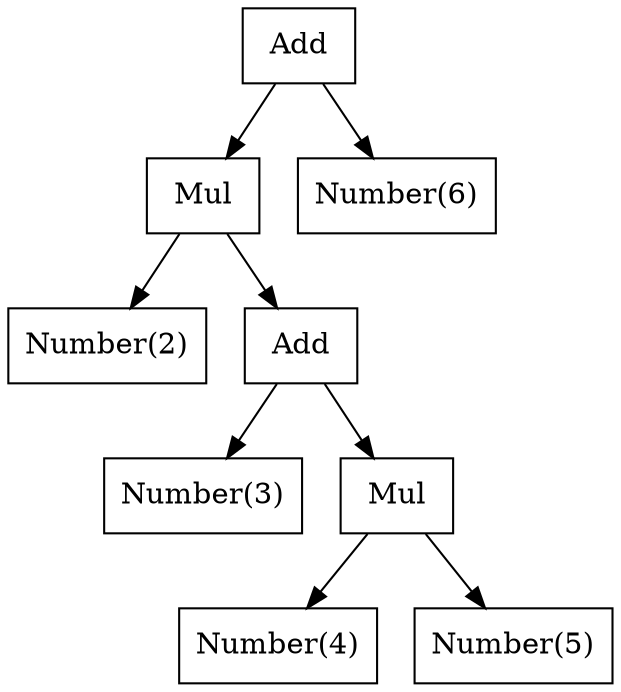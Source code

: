 digraph AST {
    node [shape=box];
    node0 [label="Add"];
    node1 [label="Mul"];
    node0 -> node1;
    node2 [label="Number(2)"];
    node1 -> node2;
    node3 [label="Add"];
    node1 -> node3;
    node4 [label="Number(3)"];
    node3 -> node4;
    node5 [label="Mul"];
    node3 -> node5;
    node6 [label="Number(4)"];
    node5 -> node6;
    node7 [label="Number(5)"];
    node5 -> node7;
    node8 [label="Number(6)"];
    node0 -> node8;
}
